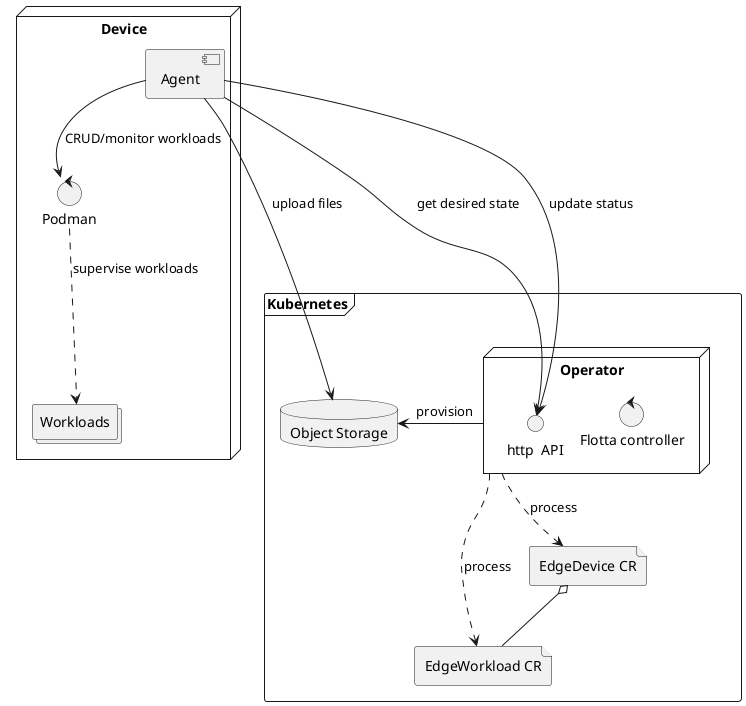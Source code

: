 @startuml
'https://plantuml.com/deployment-diagram

frame Kubernetes {
    node Operator {
      control "Flotta controller" as controller
      interface "http  API" as operatorAPI

    }
    file "EdgeWorkload CR" as workload
    file "EdgeDevice CR" as deviceCR
    database "Object Storage" as objectStore
}

node Device {
    component Agent
    control Podman
    collections Workloads
}
deviceCR o-- workload

Operator -[dashed]-> workload: process
Operator -[dashed]-> deviceCR: process
Operator -left-> objectStore: provision

Agent ---> operatorAPI: get desired state
Agent --> operatorAPI: update status
Agent --> Podman : CRUD/monitor workloads
Agent -> objectStore : upload files

Podman -[dashed]-> Workloads: supervise workloads


@enduml